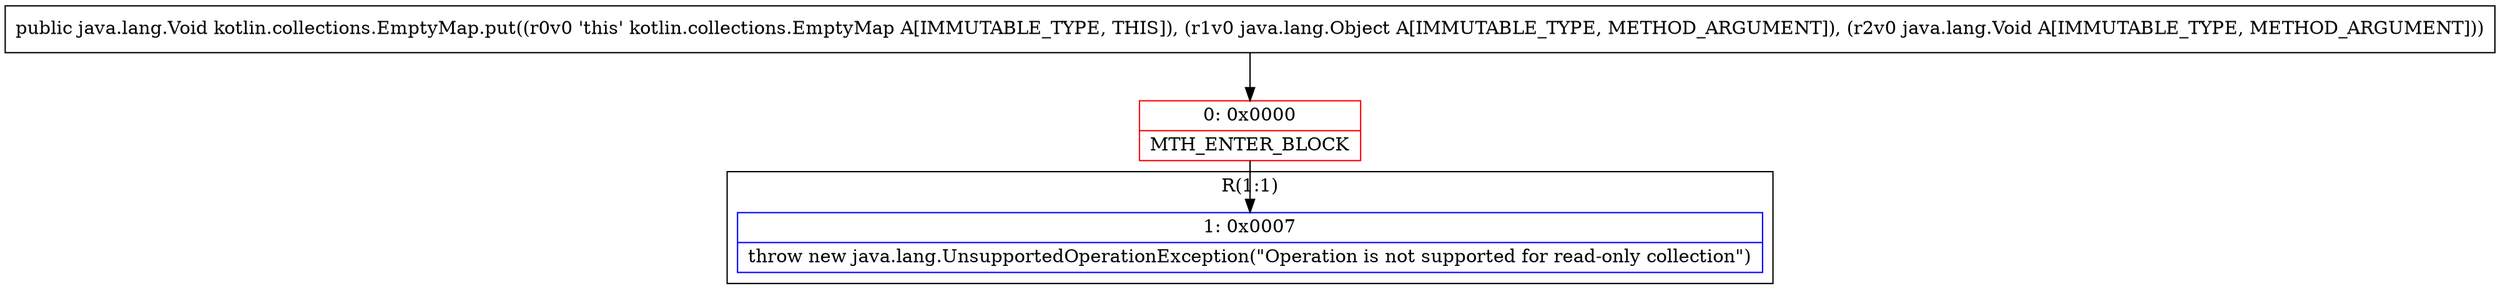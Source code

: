 digraph "CFG forkotlin.collections.EmptyMap.put(Ljava\/lang\/Object;Ljava\/lang\/Void;)Ljava\/lang\/Void;" {
subgraph cluster_Region_545287192 {
label = "R(1:1)";
node [shape=record,color=blue];
Node_1 [shape=record,label="{1\:\ 0x0007|throw new java.lang.UnsupportedOperationException(\"Operation is not supported for read\-only collection\")\l}"];
}
Node_0 [shape=record,color=red,label="{0\:\ 0x0000|MTH_ENTER_BLOCK\l}"];
MethodNode[shape=record,label="{public java.lang.Void kotlin.collections.EmptyMap.put((r0v0 'this' kotlin.collections.EmptyMap A[IMMUTABLE_TYPE, THIS]), (r1v0 java.lang.Object A[IMMUTABLE_TYPE, METHOD_ARGUMENT]), (r2v0 java.lang.Void A[IMMUTABLE_TYPE, METHOD_ARGUMENT])) }"];
MethodNode -> Node_0;
Node_0 -> Node_1;
}


